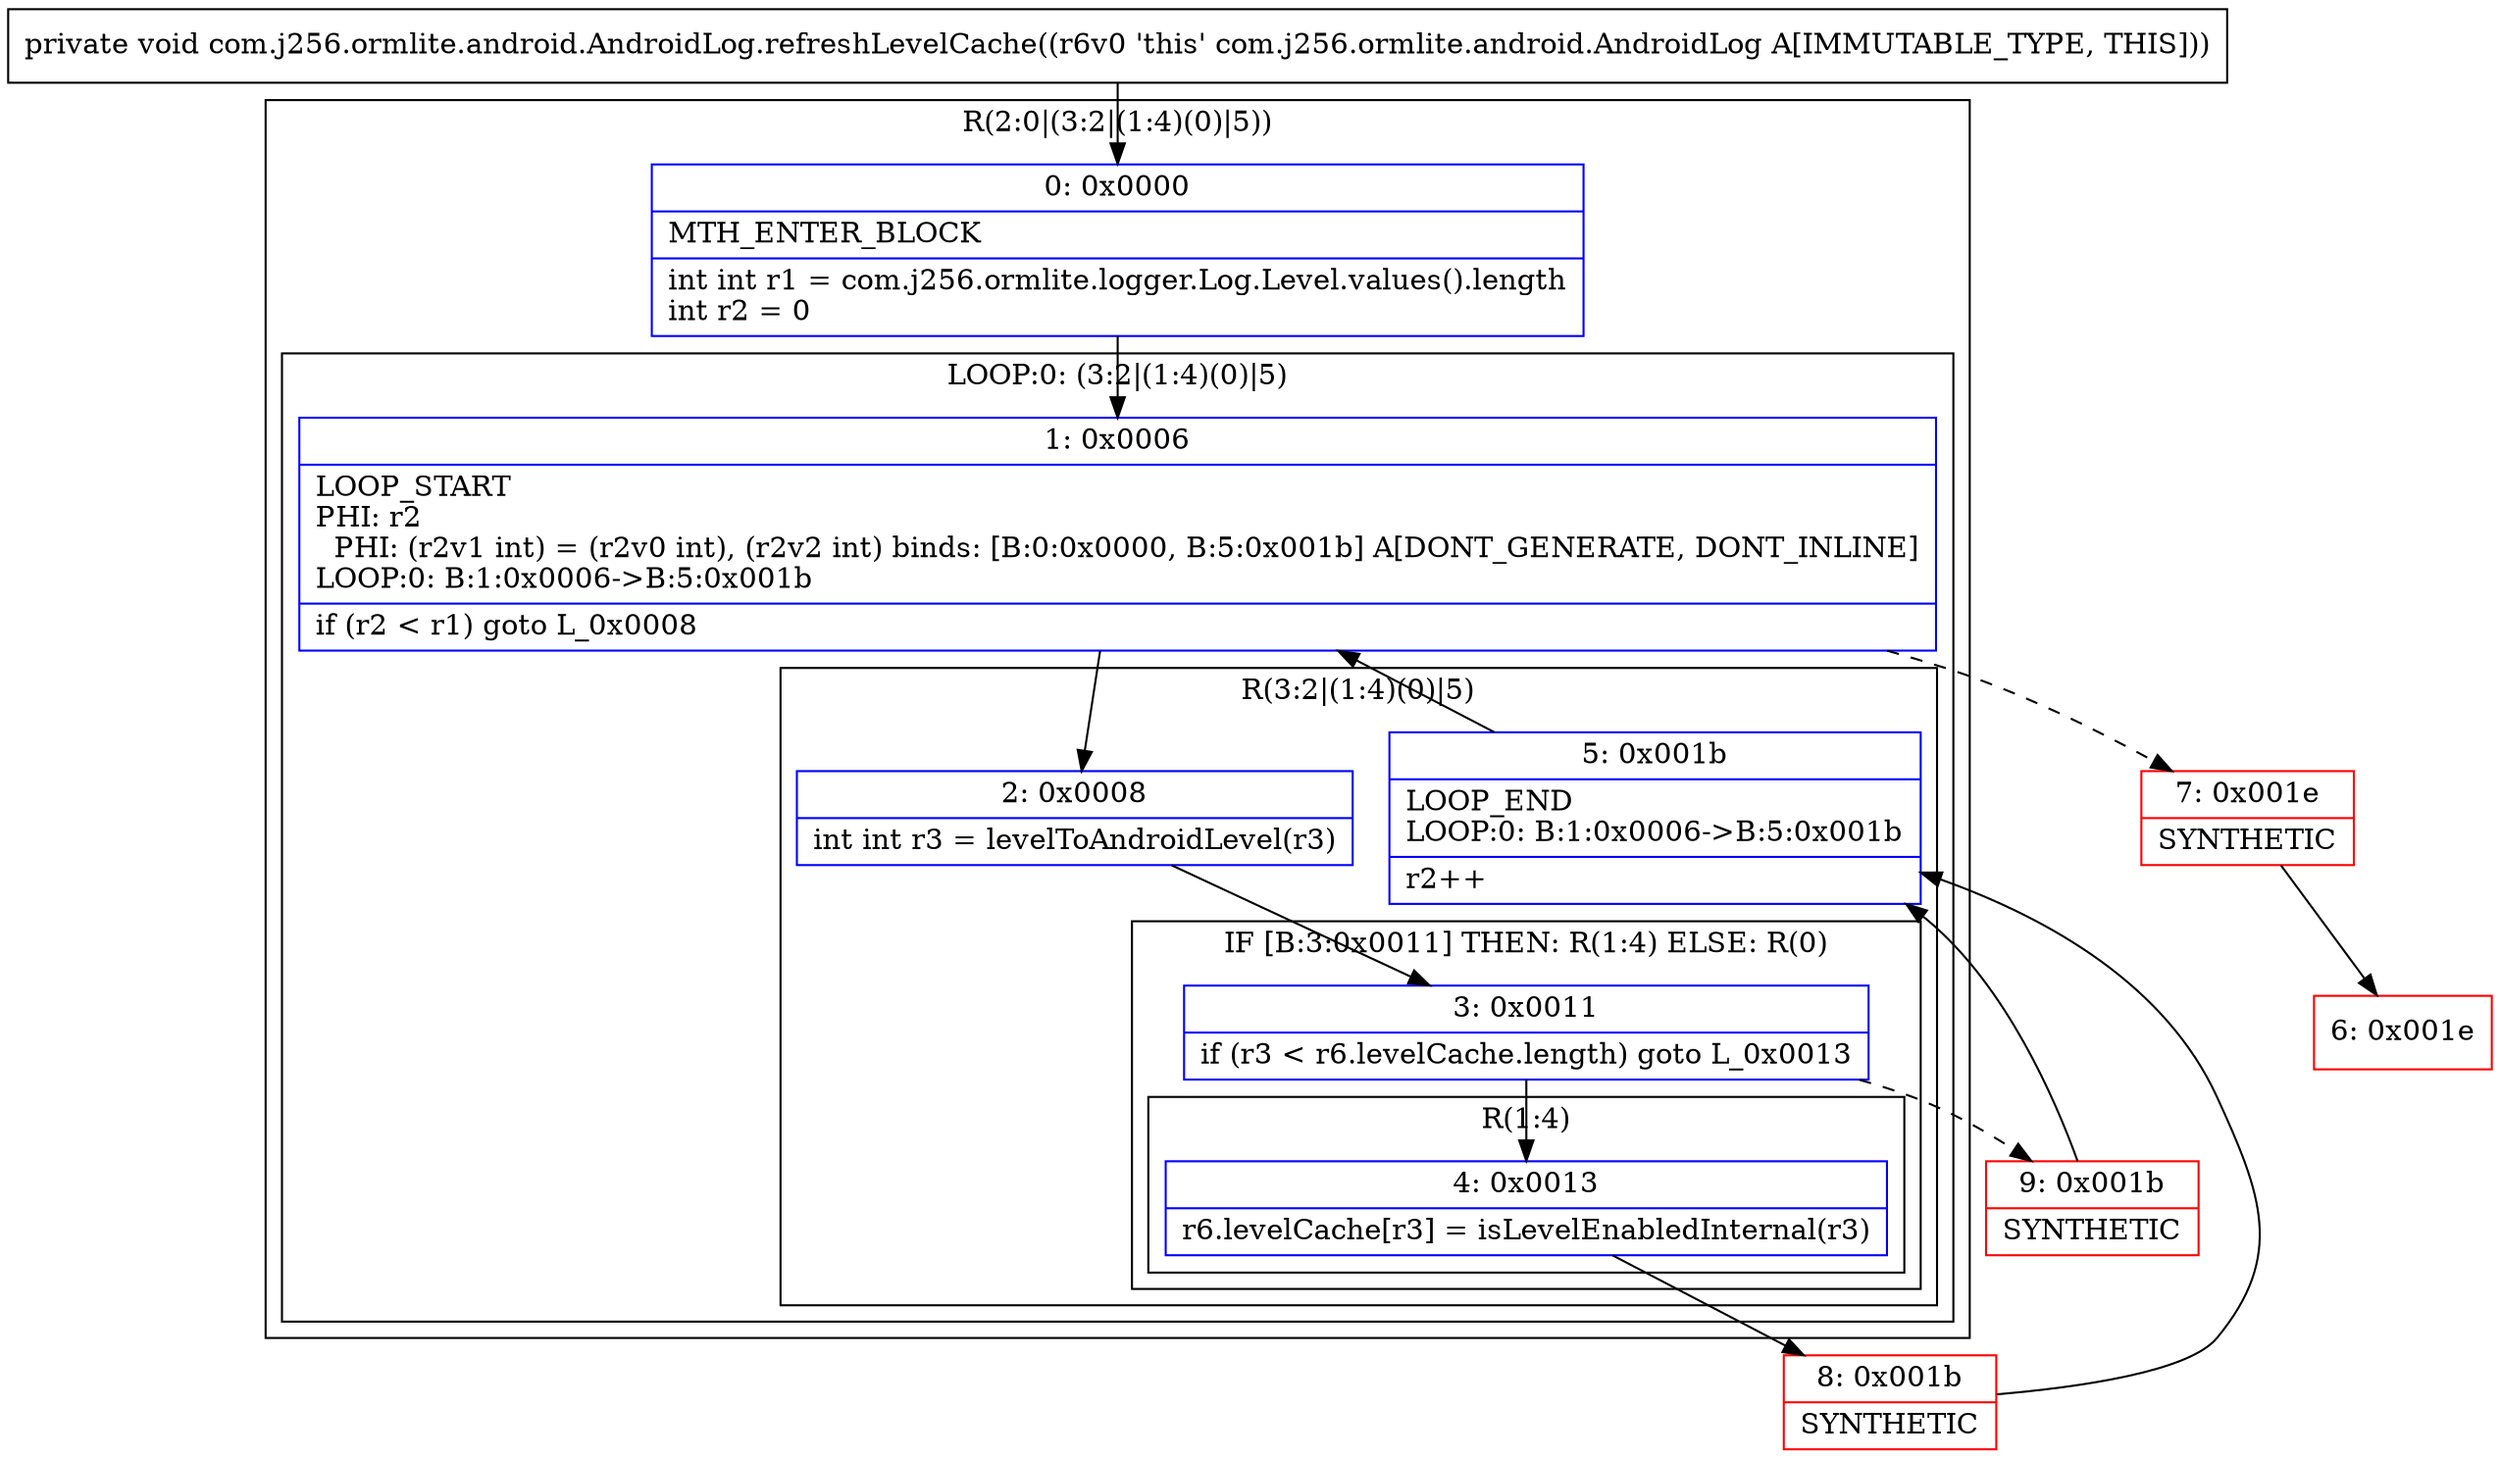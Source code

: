 digraph "CFG forcom.j256.ormlite.android.AndroidLog.refreshLevelCache()V" {
subgraph cluster_Region_856984194 {
label = "R(2:0|(3:2|(1:4)(0)|5))";
node [shape=record,color=blue];
Node_0 [shape=record,label="{0\:\ 0x0000|MTH_ENTER_BLOCK\l|int int r1 = com.j256.ormlite.logger.Log.Level.values().length\lint r2 = 0\l}"];
subgraph cluster_LoopRegion_1441471510 {
label = "LOOP:0: (3:2|(1:4)(0)|5)";
node [shape=record,color=blue];
Node_1 [shape=record,label="{1\:\ 0x0006|LOOP_START\lPHI: r2 \l  PHI: (r2v1 int) = (r2v0 int), (r2v2 int) binds: [B:0:0x0000, B:5:0x001b] A[DONT_GENERATE, DONT_INLINE]\lLOOP:0: B:1:0x0006\-\>B:5:0x001b\l|if (r2 \< r1) goto L_0x0008\l}"];
subgraph cluster_Region_1452173734 {
label = "R(3:2|(1:4)(0)|5)";
node [shape=record,color=blue];
Node_2 [shape=record,label="{2\:\ 0x0008|int int r3 = levelToAndroidLevel(r3)\l}"];
subgraph cluster_IfRegion_1720807789 {
label = "IF [B:3:0x0011] THEN: R(1:4) ELSE: R(0)";
node [shape=record,color=blue];
Node_3 [shape=record,label="{3\:\ 0x0011|if (r3 \< r6.levelCache.length) goto L_0x0013\l}"];
subgraph cluster_Region_228630600 {
label = "R(1:4)";
node [shape=record,color=blue];
Node_4 [shape=record,label="{4\:\ 0x0013|r6.levelCache[r3] = isLevelEnabledInternal(r3)\l}"];
}
subgraph cluster_Region_1686810030 {
label = "R(0)";
node [shape=record,color=blue];
}
}
Node_5 [shape=record,label="{5\:\ 0x001b|LOOP_END\lLOOP:0: B:1:0x0006\-\>B:5:0x001b\l|r2++\l}"];
}
}
}
Node_6 [shape=record,color=red,label="{6\:\ 0x001e}"];
Node_7 [shape=record,color=red,label="{7\:\ 0x001e|SYNTHETIC\l}"];
Node_8 [shape=record,color=red,label="{8\:\ 0x001b|SYNTHETIC\l}"];
Node_9 [shape=record,color=red,label="{9\:\ 0x001b|SYNTHETIC\l}"];
MethodNode[shape=record,label="{private void com.j256.ormlite.android.AndroidLog.refreshLevelCache((r6v0 'this' com.j256.ormlite.android.AndroidLog A[IMMUTABLE_TYPE, THIS])) }"];
MethodNode -> Node_0;
Node_0 -> Node_1;
Node_1 -> Node_2;
Node_1 -> Node_7[style=dashed];
Node_2 -> Node_3;
Node_3 -> Node_4;
Node_3 -> Node_9[style=dashed];
Node_4 -> Node_8;
Node_5 -> Node_1;
Node_7 -> Node_6;
Node_8 -> Node_5;
Node_9 -> Node_5;
}

